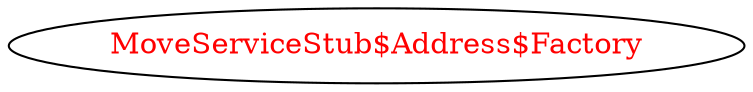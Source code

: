 digraph dependencyGraph {
 concentrate=true;
 ranksep="2.0";
 rankdir="LR"; 
 splines="ortho";
"MoveServiceStub$Address$Factory" [fontcolor="red"];
}